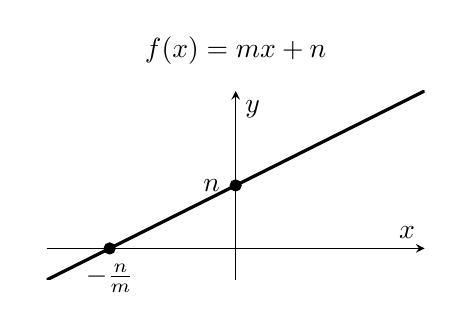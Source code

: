 \pgfplotsset{soldot/.style={color=black,only marks,mark=*}}
\pgfplotsset{holdot/.style={color=black,fill=white,only marks,mark=*}}

\begin{tikzpicture}
  \begin{axis}[
  axis lines=middle, % left, right, box, center, none
  x=8mm,
  y=8mm,
  title={$f(x)=mx+n$},
  xlabel=$x$,
  ylabel=$y$,
  xtick={-2,0},
  ytick={1},
  xticklabels={$-\frac{n}{m}$,0},
  yticklabels={$n$}
  ]
  \addplot[domain=-3:3, very thick] {.5*x+1};
  \addplot[soldot] coordinates{(-2,0)(0,1)};
\end{axis}
\end{tikzpicture}
